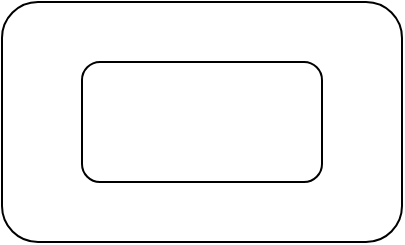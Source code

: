 <mxfile version="14.6.13" type="device" pages="2"><diagram id="GTthQrlzjm-iK7sTZKGx" name="containment"><mxGraphModel dx="1106" dy="806" grid="1" gridSize="10" guides="1" tooltips="1" connect="1" arrows="1" fold="1" page="1" pageScale="1" pageWidth="1100" pageHeight="850" math="0" shadow="0"><root><mxCell id="0"/><mxCell id="1" parent="0"/><mxCell id="xuDTQ21dEaQZBSWOai-W-1" value="" style="rounded=1;whiteSpace=wrap;html=1;" vertex="1" parent="1"><mxGeometry x="80" y="80" width="200" height="120" as="geometry"/></mxCell><mxCell id="xuDTQ21dEaQZBSWOai-W-2" value="" style="rounded=1;whiteSpace=wrap;html=1;" vertex="1" parent="1"><mxGeometry x="120" y="110" width="120" height="60" as="geometry"/></mxCell></root></mxGraphModel></diagram><diagram id="TtG5Dl5wPnTe1K6R0ub5" name="overlap"><mxGraphModel dx="1106" dy="806" grid="1" gridSize="10" guides="1" tooltips="1" connect="1" arrows="1" fold="1" page="1" pageScale="1" pageWidth="1100" pageHeight="850" math="0" shadow="0"><root><mxCell id="ONc-4c2AOcf4odGfX9fb-0"/><mxCell id="ONc-4c2AOcf4odGfX9fb-1" parent="ONc-4c2AOcf4odGfX9fb-0"/><mxCell id="ONc-4c2AOcf4odGfX9fb-2" value="" style="rounded=1;whiteSpace=wrap;html=1;" vertex="1" parent="ONc-4c2AOcf4odGfX9fb-1"><mxGeometry x="80" y="40" width="200" height="120" as="geometry"/></mxCell><mxCell id="ONc-4c2AOcf4odGfX9fb-3" value="" style="rounded=1;whiteSpace=wrap;html=1;" vertex="1" parent="ONc-4c2AOcf4odGfX9fb-1"><mxGeometry x="200" y="70" width="120" height="60" as="geometry"/></mxCell></root></mxGraphModel></diagram></mxfile>